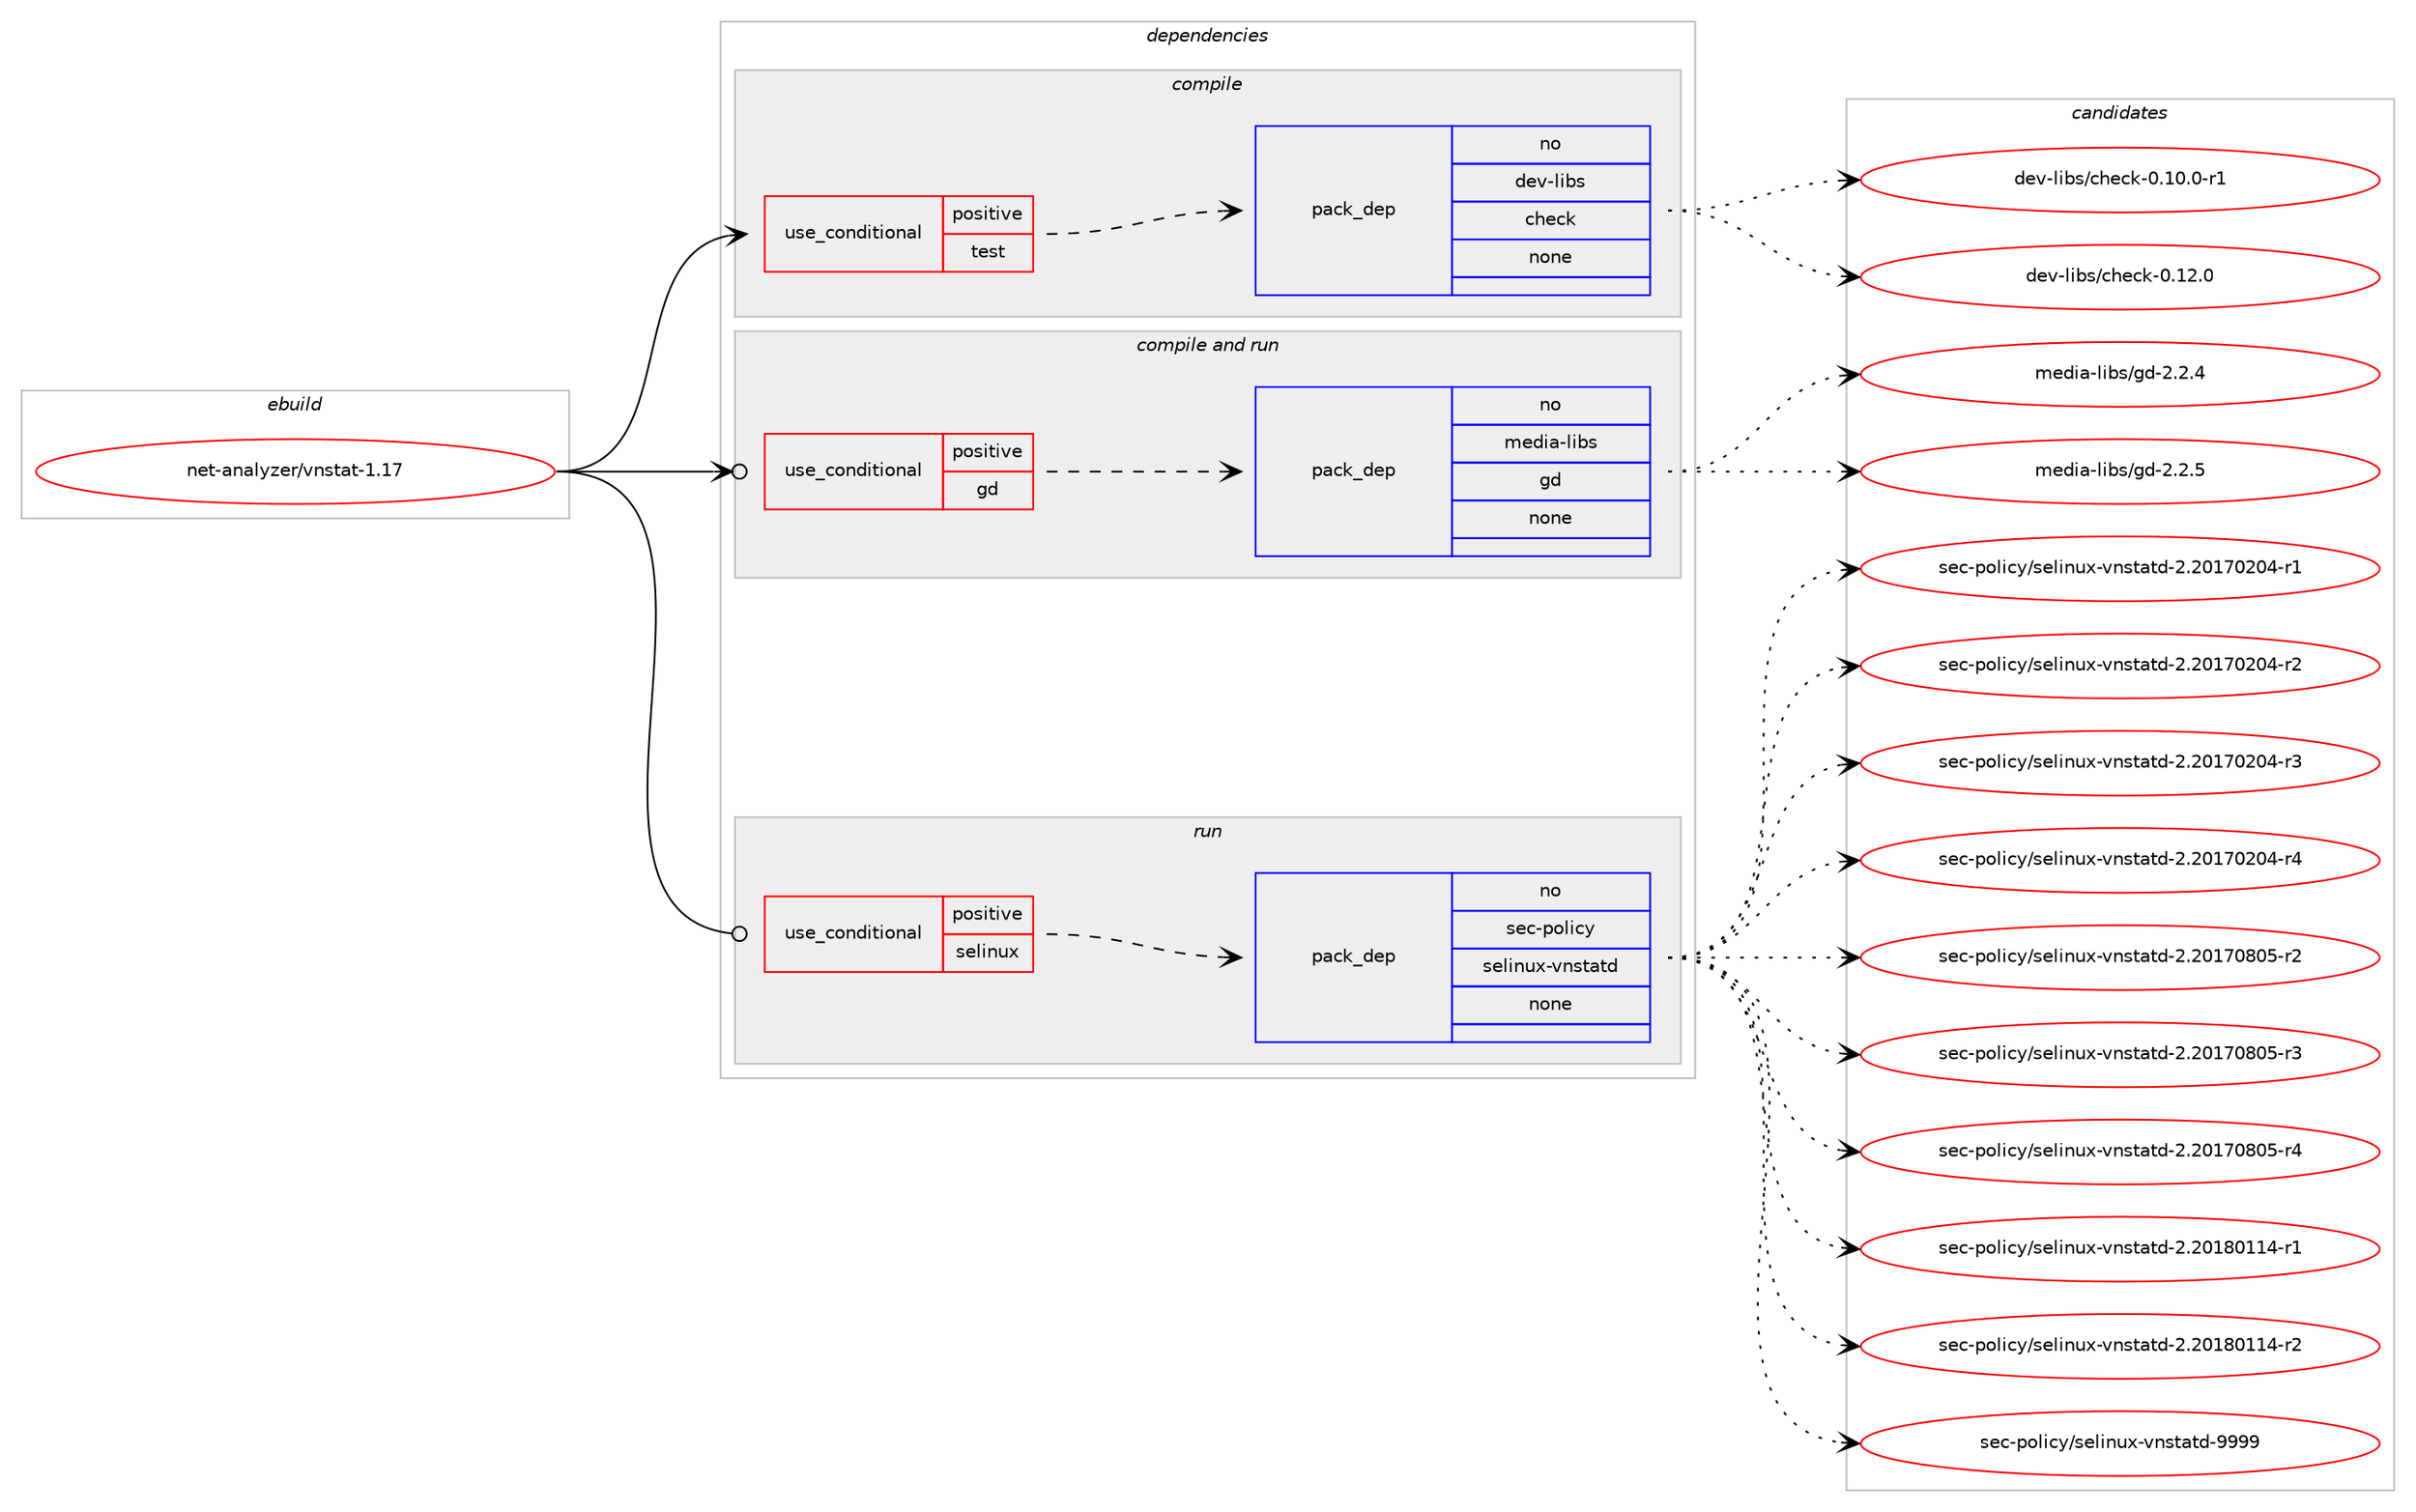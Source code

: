digraph prolog {

# *************
# Graph options
# *************

newrank=true;
concentrate=true;
compound=true;
graph [rankdir=LR,fontname=Helvetica,fontsize=10,ranksep=1.5];#, ranksep=2.5, nodesep=0.2];
edge  [arrowhead=vee];
node  [fontname=Helvetica,fontsize=10];

# **********
# The ebuild
# **********

subgraph cluster_leftcol {
color=gray;
rank=same;
label=<<i>ebuild</i>>;
id [label="net-analyzer/vnstat-1.17", color=red, width=4, href="../net-analyzer/vnstat-1.17.svg"];
}

# ****************
# The dependencies
# ****************

subgraph cluster_midcol {
color=gray;
label=<<i>dependencies</i>>;
subgraph cluster_compile {
fillcolor="#eeeeee";
style=filled;
label=<<i>compile</i>>;
subgraph cond28 {
dependency91 [label=<<TABLE BORDER="0" CELLBORDER="1" CELLSPACING="0" CELLPADDING="4"><TR><TD ROWSPAN="3" CELLPADDING="10">use_conditional</TD></TR><TR><TD>positive</TD></TR><TR><TD>test</TD></TR></TABLE>>, shape=none, color=red];
subgraph pack63 {
dependency92 [label=<<TABLE BORDER="0" CELLBORDER="1" CELLSPACING="0" CELLPADDING="4" WIDTH="220"><TR><TD ROWSPAN="6" CELLPADDING="30">pack_dep</TD></TR><TR><TD WIDTH="110">no</TD></TR><TR><TD>dev-libs</TD></TR><TR><TD>check</TD></TR><TR><TD>none</TD></TR><TR><TD></TD></TR></TABLE>>, shape=none, color=blue];
}
dependency91:e -> dependency92:w [weight=20,style="dashed",arrowhead="vee"];
}
id:e -> dependency91:w [weight=20,style="solid",arrowhead="vee"];
}
subgraph cluster_compileandrun {
fillcolor="#eeeeee";
style=filled;
label=<<i>compile and run</i>>;
subgraph cond29 {
dependency93 [label=<<TABLE BORDER="0" CELLBORDER="1" CELLSPACING="0" CELLPADDING="4"><TR><TD ROWSPAN="3" CELLPADDING="10">use_conditional</TD></TR><TR><TD>positive</TD></TR><TR><TD>gd</TD></TR></TABLE>>, shape=none, color=red];
subgraph pack64 {
dependency94 [label=<<TABLE BORDER="0" CELLBORDER="1" CELLSPACING="0" CELLPADDING="4" WIDTH="220"><TR><TD ROWSPAN="6" CELLPADDING="30">pack_dep</TD></TR><TR><TD WIDTH="110">no</TD></TR><TR><TD>media-libs</TD></TR><TR><TD>gd</TD></TR><TR><TD>none</TD></TR><TR><TD></TD></TR></TABLE>>, shape=none, color=blue];
}
dependency93:e -> dependency94:w [weight=20,style="dashed",arrowhead="vee"];
}
id:e -> dependency93:w [weight=20,style="solid",arrowhead="odotvee"];
}
subgraph cluster_run {
fillcolor="#eeeeee";
style=filled;
label=<<i>run</i>>;
subgraph cond30 {
dependency95 [label=<<TABLE BORDER="0" CELLBORDER="1" CELLSPACING="0" CELLPADDING="4"><TR><TD ROWSPAN="3" CELLPADDING="10">use_conditional</TD></TR><TR><TD>positive</TD></TR><TR><TD>selinux</TD></TR></TABLE>>, shape=none, color=red];
subgraph pack65 {
dependency96 [label=<<TABLE BORDER="0" CELLBORDER="1" CELLSPACING="0" CELLPADDING="4" WIDTH="220"><TR><TD ROWSPAN="6" CELLPADDING="30">pack_dep</TD></TR><TR><TD WIDTH="110">no</TD></TR><TR><TD>sec-policy</TD></TR><TR><TD>selinux-vnstatd</TD></TR><TR><TD>none</TD></TR><TR><TD></TD></TR></TABLE>>, shape=none, color=blue];
}
dependency95:e -> dependency96:w [weight=20,style="dashed",arrowhead="vee"];
}
id:e -> dependency95:w [weight=20,style="solid",arrowhead="odot"];
}
}

# **************
# The candidates
# **************

subgraph cluster_choices {
rank=same;
color=gray;
label=<<i>candidates</i>>;

subgraph choice63 {
color=black;
nodesep=1;
choice1001011184510810598115479910410199107454846494846484511449 [label="dev-libs/check-0.10.0-r1", color=red, width=4,href="../dev-libs/check-0.10.0-r1.svg"];
choice100101118451081059811547991041019910745484649504648 [label="dev-libs/check-0.12.0", color=red, width=4,href="../dev-libs/check-0.12.0.svg"];
dependency92:e -> choice1001011184510810598115479910410199107454846494846484511449:w [style=dotted,weight="100"];
dependency92:e -> choice100101118451081059811547991041019910745484649504648:w [style=dotted,weight="100"];
}
subgraph choice64 {
color=black;
nodesep=1;
choice10910110010597451081059811547103100455046504652 [label="media-libs/gd-2.2.4", color=red, width=4,href="../media-libs/gd-2.2.4.svg"];
choice10910110010597451081059811547103100455046504653 [label="media-libs/gd-2.2.5", color=red, width=4,href="../media-libs/gd-2.2.5.svg"];
dependency94:e -> choice10910110010597451081059811547103100455046504652:w [style=dotted,weight="100"];
dependency94:e -> choice10910110010597451081059811547103100455046504653:w [style=dotted,weight="100"];
}
subgraph choice65 {
color=black;
nodesep=1;
choice11510199451121111081059912147115101108105110117120451181101151169711610045504650484955485048524511449 [label="sec-policy/selinux-vnstatd-2.20170204-r1", color=red, width=4,href="../sec-policy/selinux-vnstatd-2.20170204-r1.svg"];
choice11510199451121111081059912147115101108105110117120451181101151169711610045504650484955485048524511450 [label="sec-policy/selinux-vnstatd-2.20170204-r2", color=red, width=4,href="../sec-policy/selinux-vnstatd-2.20170204-r2.svg"];
choice11510199451121111081059912147115101108105110117120451181101151169711610045504650484955485048524511451 [label="sec-policy/selinux-vnstatd-2.20170204-r3", color=red, width=4,href="../sec-policy/selinux-vnstatd-2.20170204-r3.svg"];
choice11510199451121111081059912147115101108105110117120451181101151169711610045504650484955485048524511452 [label="sec-policy/selinux-vnstatd-2.20170204-r4", color=red, width=4,href="../sec-policy/selinux-vnstatd-2.20170204-r4.svg"];
choice11510199451121111081059912147115101108105110117120451181101151169711610045504650484955485648534511450 [label="sec-policy/selinux-vnstatd-2.20170805-r2", color=red, width=4,href="../sec-policy/selinux-vnstatd-2.20170805-r2.svg"];
choice11510199451121111081059912147115101108105110117120451181101151169711610045504650484955485648534511451 [label="sec-policy/selinux-vnstatd-2.20170805-r3", color=red, width=4,href="../sec-policy/selinux-vnstatd-2.20170805-r3.svg"];
choice11510199451121111081059912147115101108105110117120451181101151169711610045504650484955485648534511452 [label="sec-policy/selinux-vnstatd-2.20170805-r4", color=red, width=4,href="../sec-policy/selinux-vnstatd-2.20170805-r4.svg"];
choice11510199451121111081059912147115101108105110117120451181101151169711610045504650484956484949524511449 [label="sec-policy/selinux-vnstatd-2.20180114-r1", color=red, width=4,href="../sec-policy/selinux-vnstatd-2.20180114-r1.svg"];
choice11510199451121111081059912147115101108105110117120451181101151169711610045504650484956484949524511450 [label="sec-policy/selinux-vnstatd-2.20180114-r2", color=red, width=4,href="../sec-policy/selinux-vnstatd-2.20180114-r2.svg"];
choice1151019945112111108105991214711510110810511011712045118110115116971161004557575757 [label="sec-policy/selinux-vnstatd-9999", color=red, width=4,href="../sec-policy/selinux-vnstatd-9999.svg"];
dependency96:e -> choice11510199451121111081059912147115101108105110117120451181101151169711610045504650484955485048524511449:w [style=dotted,weight="100"];
dependency96:e -> choice11510199451121111081059912147115101108105110117120451181101151169711610045504650484955485048524511450:w [style=dotted,weight="100"];
dependency96:e -> choice11510199451121111081059912147115101108105110117120451181101151169711610045504650484955485048524511451:w [style=dotted,weight="100"];
dependency96:e -> choice11510199451121111081059912147115101108105110117120451181101151169711610045504650484955485048524511452:w [style=dotted,weight="100"];
dependency96:e -> choice11510199451121111081059912147115101108105110117120451181101151169711610045504650484955485648534511450:w [style=dotted,weight="100"];
dependency96:e -> choice11510199451121111081059912147115101108105110117120451181101151169711610045504650484955485648534511451:w [style=dotted,weight="100"];
dependency96:e -> choice11510199451121111081059912147115101108105110117120451181101151169711610045504650484955485648534511452:w [style=dotted,weight="100"];
dependency96:e -> choice11510199451121111081059912147115101108105110117120451181101151169711610045504650484956484949524511449:w [style=dotted,weight="100"];
dependency96:e -> choice11510199451121111081059912147115101108105110117120451181101151169711610045504650484956484949524511450:w [style=dotted,weight="100"];
dependency96:e -> choice1151019945112111108105991214711510110810511011712045118110115116971161004557575757:w [style=dotted,weight="100"];
}
}

}
